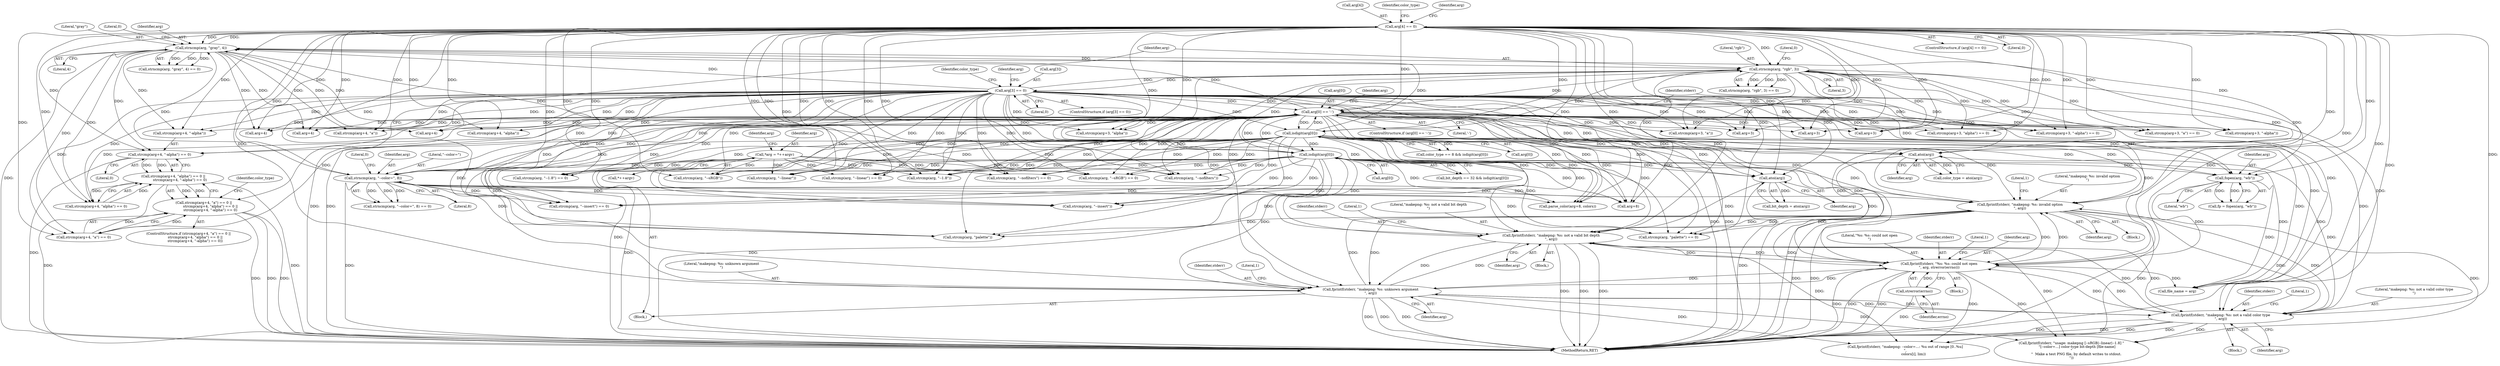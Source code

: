 digraph "0_Android_9d4853418ab2f754c2b63e091c29c5529b8b86ca_18@API" {
"1000331" [label="(Call,strcmp(arg+4, \"-alpha\") == 0)"];
"1000303" [label="(Call,arg[4] == 0)"];
"1000296" [label="(Call,strncmp(arg, \"gray\", 4))"];
"1000352" [label="(Call,arg[3] == 0)"];
"1000345" [label="(Call,strncmp(arg, \"rgb\", 3))"];
"1000271" [label="(Call,arg[0] == '-')"];
"1000435" [label="(Call,isdigit(arg[0]))"];
"1000397" [label="(Call,isdigit(arg[0]))"];
"1000210" [label="(Call,strncmp(arg, \"--color=\", 8))"];
"1000159" [label="(Call,*arg = *++argv)"];
"1000277" [label="(Call,fprintf(stderr, \"makepng: %s: invalid option\n\", arg))"];
"1000460" [label="(Call,fprintf(stderr, \"makepng: %s: not a valid bit depth\n\", arg))"];
"1000482" [label="(Call,fprintf(stderr, \"%s: %s: could not open\n\", arg, strerror(errno)))"];
"1000494" [label="(Call,fprintf(stderr, \"makepng: %s: unknown argument\n\", arg))"];
"1000423" [label="(Call,fprintf(stderr, \"makepng: %s: not a valid color type\n\", arg))"];
"1000404" [label="(Call,atoi(arg))"];
"1000474" [label="(Call,fopen(arg, \"wb\"))"];
"1000486" [label="(Call,strerror(errno))"];
"1000442" [label="(Call,atoi(arg))"];
"1000323" [label="(Call,strcmp(arg+4, \"alpha\") == 0 ||\n            strcmp(arg+4, \"-alpha\") == 0)"];
"1000315" [label="(Call,strcmp(arg+4, \"a\") == 0 ||\n            strcmp(arg+4, \"alpha\") == 0 ||\n            strcmp(arg+4, \"-alpha\") == 0)"];
"1000177" [label="(Call,strcmp(arg, \"--linear\"))"];
"1000316" [label="(Call,strcmp(arg+4, \"a\") == 0)"];
"1000333" [label="(Call,arg+4)"];
"1000295" [label="(Call,strncmp(arg, \"gray\", 4) == 0)"];
"1000485" [label="(Identifier,arg)"];
"1000472" [label="(Call,fp = fopen(arg, \"wb\"))"];
"1000496" [label="(Literal,\"makepng: %s: unknown argument\n\")"];
"1000375" [label="(Call,arg+3)"];
"1000216" [label="(Call,parse_color(arg+8, colors))"];
"1000326" [label="(Call,arg+4)"];
"1000443" [label="(Identifier,arg)"];
"1000217" [label="(Call,arg+8)"];
"1000460" [label="(Call,fprintf(stderr, \"makepng: %s: not a valid bit depth\n\", arg))"];
"1000402" [label="(Call,color_type = atoi(arg))"];
"1000318" [label="(Call,arg+4)"];
"1000304" [label="(Call,arg[4])"];
"1000422" [label="(Block,)"];
"1000462" [label="(Literal,\"makepng: %s: not a valid bit depth\n\")"];
"1000285" [label="(Call,strcmp(arg, \"palette\"))"];
"1000431" [label="(Call,bit_depth == 32 && isdigit(arg[0]))"];
"1000494" [label="(Call,fprintf(stderr, \"makepng: %s: unknown argument\n\", arg))"];
"1000277" [label="(Call,fprintf(stderr, \"makepng: %s: invalid option\n\", arg))"];
"1000228" [label="(Call,strcmp(arg, \"--insert\"))"];
"1000359" [label="(Identifier,color_type)"];
"1000344" [label="(Call,strncmp(arg, \"rgb\", 3) == 0)"];
"1000345" [label="(Call,strncmp(arg, \"rgb\", 3))"];
"1000199" [label="(Call,strcmp(arg, \"--nofilters\"))"];
"1000272" [label="(Call,arg[0])"];
"1000461" [label="(Identifier,stderr)"];
"1000490" [label="(Call,file_name = arg)"];
"1000278" [label="(Identifier,stderr)"];
"1000495" [label="(Identifier,stderr)"];
"1000348" [label="(Literal,3)"];
"1000271" [label="(Call,arg[0] == '-')"];
"1000303" [label="(Call,arg[4] == 0)"];
"1000299" [label="(Literal,4)"];
"1000366" [label="(Call,strcmp(arg+3, \"a\"))"];
"1000314" [label="(ControlStructure,if (strcmp(arg+4, \"a\") == 0 ||\n            strcmp(arg+4, \"alpha\") == 0 ||\n            strcmp(arg+4, \"-alpha\") == 0))"];
"1000165" [label="(Call,strcmp(arg, \"--sRGB\") == 0)"];
"1000347" [label="(Literal,\"rgb\")"];
"1000166" [label="(Call,strcmp(arg, \"--sRGB\"))"];
"1000317" [label="(Call,strcmp(arg+4, \"a\"))"];
"1000310" [label="(Identifier,color_type)"];
"1000187" [label="(Call,strcmp(arg, \"--1.8\") == 0)"];
"1000315" [label="(Call,strcmp(arg+4, \"a\") == 0 ||\n            strcmp(arg+4, \"alpha\") == 0 ||\n            strcmp(arg+4, \"-alpha\") == 0)"];
"1000324" [label="(Call,strcmp(arg+4, \"alpha\") == 0)"];
"1000280" [label="(Identifier,arg)"];
"1000296" [label="(Call,strncmp(arg, \"gray\", 4))"];
"1000270" [label="(ControlStructure,if (arg[0] == '-'))"];
"1000332" [label="(Call,strcmp(arg+4, \"-alpha\"))"];
"1000425" [label="(Literal,\"makepng: %s: not a valid color type\n\")"];
"1000393" [label="(Call,color_type == 8 && isdigit(arg[0]))"];
"1000161" [label="(Call,*++argv)"];
"1000368" [label="(Identifier,arg)"];
"1000346" [label="(Identifier,arg)"];
"1000405" [label="(Identifier,arg)"];
"1000381" [label="(Call,strcmp(arg+3, \"-alpha\"))"];
"1000214" [label="(Literal,0)"];
"1000323" [label="(Call,strcmp(arg+4, \"alpha\") == 0 ||\n            strcmp(arg+4, \"-alpha\") == 0)"];
"1000353" [label="(Call,arg[3])"];
"1000284" [label="(Call,strcmp(arg, \"palette\") == 0)"];
"1000497" [label="(Identifier,arg)"];
"1000211" [label="(Identifier,arg)"];
"1000398" [label="(Call,arg[0])"];
"1000424" [label="(Identifier,stderr)"];
"1000474" [label="(Call,fopen(arg, \"wb\"))"];
"1000475" [label="(Identifier,arg)"];
"1000340" [label="(Identifier,color_type)"];
"1000397" [label="(Call,isdigit(arg[0]))"];
"1000188" [label="(Call,strcmp(arg, \"--1.8\"))"];
"1000463" [label="(Identifier,arg)"];
"1000499" [label="(Literal,1)"];
"1000159" [label="(Call,*arg = *++argv)"];
"1000626" [label="(MethodReturn,RET)"];
"1000302" [label="(ControlStructure,if (arg[4] == 0))"];
"1000367" [label="(Call,arg+3)"];
"1000297" [label="(Identifier,arg)"];
"1000484" [label="(Literal,\"%s: %s: could not open\n\")"];
"1000486" [label="(Call,strerror(errno))"];
"1000276" [label="(Block,)"];
"1000279" [label="(Literal,\"makepng: %s: invalid option\n\")"];
"1000465" [label="(Literal,1)"];
"1000210" [label="(Call,strncmp(arg, \"--color=\", 8))"];
"1000483" [label="(Identifier,stderr)"];
"1000337" [label="(Literal,0)"];
"1000160" [label="(Identifier,arg)"];
"1000325" [label="(Call,strcmp(arg+4, \"alpha\"))"];
"1000428" [label="(Literal,1)"];
"1000157" [label="(Block,)"];
"1000275" [label="(Literal,'-')"];
"1000382" [label="(Call,arg+3)"];
"1000351" [label="(ControlStructure,if (arg[3] == 0))"];
"1000356" [label="(Literal,0)"];
"1000282" [label="(Literal,1)"];
"1000227" [label="(Call,strcmp(arg, \"--insert\") == 0)"];
"1000167" [label="(Identifier,arg)"];
"1000489" [label="(Literal,1)"];
"1000209" [label="(Call,strncmp(arg, \"--color=\", 8) == 0)"];
"1000373" [label="(Call,strcmp(arg+3, \"alpha\") == 0)"];
"1000426" [label="(Identifier,arg)"];
"1000352" [label="(Call,arg[3] == 0)"];
"1000404" [label="(Call,atoi(arg))"];
"1000349" [label="(Literal,0)"];
"1000440" [label="(Call,bit_depth = atoi(arg))"];
"1000176" [label="(Call,strcmp(arg, \"--linear\") == 0)"];
"1000380" [label="(Call,strcmp(arg+3, \"-alpha\") == 0)"];
"1000365" [label="(Call,strcmp(arg+3, \"a\") == 0)"];
"1000459" [label="(Block,)"];
"1000482" [label="(Call,fprintf(stderr, \"%s: %s: could not open\n\", arg, strerror(errno)))"];
"1000436" [label="(Call,arg[0])"];
"1000213" [label="(Literal,8)"];
"1000212" [label="(Literal,\"--color=\")"];
"1000298" [label="(Literal,\"gray\")"];
"1000487" [label="(Identifier,errno)"];
"1000509" [label="(Call,fprintf(stderr, \"usage: makepng [--sRGB|--linear|--1.8] \"\n          \"[--color=...] color-type bit-depth [file-name]\n\"\n         \"  Make a test PNG file, by default writes to stdout.\n\"))"];
"1000442" [label="(Call,atoi(arg))"];
"1000300" [label="(Literal,0)"];
"1000319" [label="(Identifier,arg)"];
"1000374" [label="(Call,strcmp(arg+3, \"alpha\"))"];
"1000435" [label="(Call,isdigit(arg[0]))"];
"1000331" [label="(Call,strcmp(arg+4, \"-alpha\") == 0)"];
"1000423" [label="(Call,fprintf(stderr, \"makepng: %s: not a valid color type\n\", arg))"];
"1000307" [label="(Literal,0)"];
"1000476" [label="(Literal,\"wb\")"];
"1000198" [label="(Call,strcmp(arg, \"--nofilters\") == 0)"];
"1000286" [label="(Identifier,arg)"];
"1000547" [label="(Call,fprintf(stderr, \"makepng: --color=...: %u out of range [0..%u]\n\",\n               colors[i], lim))"];
"1000481" [label="(Block,)"];
"1000331" -> "1000323"  [label="AST: "];
"1000331" -> "1000337"  [label="CFG: "];
"1000332" -> "1000331"  [label="AST: "];
"1000337" -> "1000331"  [label="AST: "];
"1000323" -> "1000331"  [label="CFG: "];
"1000331" -> "1000626"  [label="DDG: "];
"1000331" -> "1000323"  [label="DDG: "];
"1000331" -> "1000323"  [label="DDG: "];
"1000303" -> "1000331"  [label="DDG: "];
"1000352" -> "1000331"  [label="DDG: "];
"1000271" -> "1000331"  [label="DDG: "];
"1000296" -> "1000331"  [label="DDG: "];
"1000303" -> "1000302"  [label="AST: "];
"1000303" -> "1000307"  [label="CFG: "];
"1000304" -> "1000303"  [label="AST: "];
"1000307" -> "1000303"  [label="AST: "];
"1000310" -> "1000303"  [label="CFG: "];
"1000319" -> "1000303"  [label="CFG: "];
"1000303" -> "1000626"  [label="DDG: "];
"1000303" -> "1000626"  [label="DDG: "];
"1000303" -> "1000165"  [label="DDG: "];
"1000303" -> "1000166"  [label="DDG: "];
"1000303" -> "1000176"  [label="DDG: "];
"1000303" -> "1000177"  [label="DDG: "];
"1000303" -> "1000187"  [label="DDG: "];
"1000303" -> "1000188"  [label="DDG: "];
"1000303" -> "1000198"  [label="DDG: "];
"1000303" -> "1000199"  [label="DDG: "];
"1000303" -> "1000210"  [label="DDG: "];
"1000303" -> "1000216"  [label="DDG: "];
"1000303" -> "1000217"  [label="DDG: "];
"1000303" -> "1000227"  [label="DDG: "];
"1000303" -> "1000228"  [label="DDG: "];
"1000303" -> "1000271"  [label="DDG: "];
"1000303" -> "1000277"  [label="DDG: "];
"1000303" -> "1000284"  [label="DDG: "];
"1000303" -> "1000285"  [label="DDG: "];
"1000303" -> "1000296"  [label="DDG: "];
"1000296" -> "1000303"  [label="DDG: "];
"1000303" -> "1000316"  [label="DDG: "];
"1000303" -> "1000317"  [label="DDG: "];
"1000303" -> "1000318"  [label="DDG: "];
"1000303" -> "1000324"  [label="DDG: "];
"1000303" -> "1000325"  [label="DDG: "];
"1000303" -> "1000326"  [label="DDG: "];
"1000303" -> "1000332"  [label="DDG: "];
"1000303" -> "1000333"  [label="DDG: "];
"1000303" -> "1000345"  [label="DDG: "];
"1000303" -> "1000365"  [label="DDG: "];
"1000303" -> "1000366"  [label="DDG: "];
"1000303" -> "1000367"  [label="DDG: "];
"1000303" -> "1000373"  [label="DDG: "];
"1000303" -> "1000374"  [label="DDG: "];
"1000303" -> "1000375"  [label="DDG: "];
"1000303" -> "1000380"  [label="DDG: "];
"1000303" -> "1000381"  [label="DDG: "];
"1000303" -> "1000382"  [label="DDG: "];
"1000303" -> "1000397"  [label="DDG: "];
"1000303" -> "1000404"  [label="DDG: "];
"1000303" -> "1000423"  [label="DDG: "];
"1000303" -> "1000435"  [label="DDG: "];
"1000303" -> "1000442"  [label="DDG: "];
"1000303" -> "1000460"  [label="DDG: "];
"1000303" -> "1000474"  [label="DDG: "];
"1000303" -> "1000482"  [label="DDG: "];
"1000303" -> "1000490"  [label="DDG: "];
"1000303" -> "1000494"  [label="DDG: "];
"1000296" -> "1000295"  [label="AST: "];
"1000296" -> "1000299"  [label="CFG: "];
"1000297" -> "1000296"  [label="AST: "];
"1000298" -> "1000296"  [label="AST: "];
"1000299" -> "1000296"  [label="AST: "];
"1000300" -> "1000296"  [label="CFG: "];
"1000296" -> "1000626"  [label="DDG: "];
"1000296" -> "1000295"  [label="DDG: "];
"1000296" -> "1000295"  [label="DDG: "];
"1000296" -> "1000295"  [label="DDG: "];
"1000352" -> "1000296"  [label="DDG: "];
"1000271" -> "1000296"  [label="DDG: "];
"1000210" -> "1000296"  [label="DDG: "];
"1000277" -> "1000296"  [label="DDG: "];
"1000435" -> "1000296"  [label="DDG: "];
"1000397" -> "1000296"  [label="DDG: "];
"1000296" -> "1000316"  [label="DDG: "];
"1000296" -> "1000317"  [label="DDG: "];
"1000296" -> "1000318"  [label="DDG: "];
"1000296" -> "1000324"  [label="DDG: "];
"1000296" -> "1000325"  [label="DDG: "];
"1000296" -> "1000326"  [label="DDG: "];
"1000296" -> "1000332"  [label="DDG: "];
"1000296" -> "1000333"  [label="DDG: "];
"1000296" -> "1000345"  [label="DDG: "];
"1000352" -> "1000351"  [label="AST: "];
"1000352" -> "1000356"  [label="CFG: "];
"1000353" -> "1000352"  [label="AST: "];
"1000356" -> "1000352"  [label="AST: "];
"1000359" -> "1000352"  [label="CFG: "];
"1000368" -> "1000352"  [label="CFG: "];
"1000352" -> "1000626"  [label="DDG: "];
"1000352" -> "1000626"  [label="DDG: "];
"1000352" -> "1000165"  [label="DDG: "];
"1000352" -> "1000166"  [label="DDG: "];
"1000352" -> "1000176"  [label="DDG: "];
"1000352" -> "1000177"  [label="DDG: "];
"1000352" -> "1000187"  [label="DDG: "];
"1000352" -> "1000188"  [label="DDG: "];
"1000352" -> "1000198"  [label="DDG: "];
"1000352" -> "1000199"  [label="DDG: "];
"1000352" -> "1000210"  [label="DDG: "];
"1000352" -> "1000216"  [label="DDG: "];
"1000352" -> "1000217"  [label="DDG: "];
"1000352" -> "1000227"  [label="DDG: "];
"1000352" -> "1000228"  [label="DDG: "];
"1000352" -> "1000271"  [label="DDG: "];
"1000352" -> "1000277"  [label="DDG: "];
"1000352" -> "1000284"  [label="DDG: "];
"1000352" -> "1000285"  [label="DDG: "];
"1000352" -> "1000316"  [label="DDG: "];
"1000352" -> "1000317"  [label="DDG: "];
"1000352" -> "1000318"  [label="DDG: "];
"1000352" -> "1000324"  [label="DDG: "];
"1000352" -> "1000325"  [label="DDG: "];
"1000352" -> "1000326"  [label="DDG: "];
"1000352" -> "1000332"  [label="DDG: "];
"1000352" -> "1000333"  [label="DDG: "];
"1000352" -> "1000345"  [label="DDG: "];
"1000345" -> "1000352"  [label="DDG: "];
"1000352" -> "1000365"  [label="DDG: "];
"1000352" -> "1000366"  [label="DDG: "];
"1000352" -> "1000367"  [label="DDG: "];
"1000352" -> "1000373"  [label="DDG: "];
"1000352" -> "1000374"  [label="DDG: "];
"1000352" -> "1000375"  [label="DDG: "];
"1000352" -> "1000380"  [label="DDG: "];
"1000352" -> "1000381"  [label="DDG: "];
"1000352" -> "1000382"  [label="DDG: "];
"1000352" -> "1000397"  [label="DDG: "];
"1000352" -> "1000404"  [label="DDG: "];
"1000352" -> "1000423"  [label="DDG: "];
"1000352" -> "1000435"  [label="DDG: "];
"1000352" -> "1000442"  [label="DDG: "];
"1000352" -> "1000460"  [label="DDG: "];
"1000352" -> "1000474"  [label="DDG: "];
"1000352" -> "1000482"  [label="DDG: "];
"1000352" -> "1000490"  [label="DDG: "];
"1000352" -> "1000494"  [label="DDG: "];
"1000345" -> "1000344"  [label="AST: "];
"1000345" -> "1000348"  [label="CFG: "];
"1000346" -> "1000345"  [label="AST: "];
"1000347" -> "1000345"  [label="AST: "];
"1000348" -> "1000345"  [label="AST: "];
"1000349" -> "1000345"  [label="CFG: "];
"1000345" -> "1000626"  [label="DDG: "];
"1000345" -> "1000344"  [label="DDG: "];
"1000345" -> "1000344"  [label="DDG: "];
"1000345" -> "1000344"  [label="DDG: "];
"1000271" -> "1000345"  [label="DDG: "];
"1000345" -> "1000365"  [label="DDG: "];
"1000345" -> "1000366"  [label="DDG: "];
"1000345" -> "1000367"  [label="DDG: "];
"1000345" -> "1000373"  [label="DDG: "];
"1000345" -> "1000374"  [label="DDG: "];
"1000345" -> "1000375"  [label="DDG: "];
"1000345" -> "1000380"  [label="DDG: "];
"1000345" -> "1000381"  [label="DDG: "];
"1000345" -> "1000382"  [label="DDG: "];
"1000345" -> "1000397"  [label="DDG: "];
"1000345" -> "1000404"  [label="DDG: "];
"1000345" -> "1000435"  [label="DDG: "];
"1000345" -> "1000442"  [label="DDG: "];
"1000345" -> "1000474"  [label="DDG: "];
"1000345" -> "1000494"  [label="DDG: "];
"1000271" -> "1000270"  [label="AST: "];
"1000271" -> "1000275"  [label="CFG: "];
"1000272" -> "1000271"  [label="AST: "];
"1000275" -> "1000271"  [label="AST: "];
"1000278" -> "1000271"  [label="CFG: "];
"1000286" -> "1000271"  [label="CFG: "];
"1000271" -> "1000626"  [label="DDG: "];
"1000271" -> "1000626"  [label="DDG: "];
"1000271" -> "1000165"  [label="DDG: "];
"1000271" -> "1000166"  [label="DDG: "];
"1000271" -> "1000176"  [label="DDG: "];
"1000271" -> "1000177"  [label="DDG: "];
"1000271" -> "1000187"  [label="DDG: "];
"1000271" -> "1000188"  [label="DDG: "];
"1000271" -> "1000198"  [label="DDG: "];
"1000271" -> "1000199"  [label="DDG: "];
"1000271" -> "1000210"  [label="DDG: "];
"1000271" -> "1000216"  [label="DDG: "];
"1000271" -> "1000217"  [label="DDG: "];
"1000271" -> "1000227"  [label="DDG: "];
"1000271" -> "1000228"  [label="DDG: "];
"1000435" -> "1000271"  [label="DDG: "];
"1000397" -> "1000271"  [label="DDG: "];
"1000210" -> "1000271"  [label="DDG: "];
"1000271" -> "1000277"  [label="DDG: "];
"1000271" -> "1000284"  [label="DDG: "];
"1000271" -> "1000285"  [label="DDG: "];
"1000271" -> "1000316"  [label="DDG: "];
"1000271" -> "1000317"  [label="DDG: "];
"1000271" -> "1000318"  [label="DDG: "];
"1000271" -> "1000324"  [label="DDG: "];
"1000271" -> "1000325"  [label="DDG: "];
"1000271" -> "1000326"  [label="DDG: "];
"1000271" -> "1000332"  [label="DDG: "];
"1000271" -> "1000333"  [label="DDG: "];
"1000271" -> "1000365"  [label="DDG: "];
"1000271" -> "1000366"  [label="DDG: "];
"1000271" -> "1000367"  [label="DDG: "];
"1000271" -> "1000373"  [label="DDG: "];
"1000271" -> "1000374"  [label="DDG: "];
"1000271" -> "1000375"  [label="DDG: "];
"1000271" -> "1000380"  [label="DDG: "];
"1000271" -> "1000381"  [label="DDG: "];
"1000271" -> "1000382"  [label="DDG: "];
"1000271" -> "1000397"  [label="DDG: "];
"1000271" -> "1000404"  [label="DDG: "];
"1000271" -> "1000423"  [label="DDG: "];
"1000271" -> "1000435"  [label="DDG: "];
"1000271" -> "1000442"  [label="DDG: "];
"1000271" -> "1000460"  [label="DDG: "];
"1000271" -> "1000474"  [label="DDG: "];
"1000271" -> "1000482"  [label="DDG: "];
"1000271" -> "1000490"  [label="DDG: "];
"1000271" -> "1000494"  [label="DDG: "];
"1000435" -> "1000431"  [label="AST: "];
"1000435" -> "1000436"  [label="CFG: "];
"1000436" -> "1000435"  [label="AST: "];
"1000431" -> "1000435"  [label="CFG: "];
"1000435" -> "1000626"  [label="DDG: "];
"1000435" -> "1000165"  [label="DDG: "];
"1000435" -> "1000166"  [label="DDG: "];
"1000435" -> "1000176"  [label="DDG: "];
"1000435" -> "1000177"  [label="DDG: "];
"1000435" -> "1000187"  [label="DDG: "];
"1000435" -> "1000188"  [label="DDG: "];
"1000435" -> "1000198"  [label="DDG: "];
"1000435" -> "1000199"  [label="DDG: "];
"1000435" -> "1000210"  [label="DDG: "];
"1000435" -> "1000216"  [label="DDG: "];
"1000435" -> "1000217"  [label="DDG: "];
"1000435" -> "1000227"  [label="DDG: "];
"1000435" -> "1000228"  [label="DDG: "];
"1000435" -> "1000277"  [label="DDG: "];
"1000435" -> "1000284"  [label="DDG: "];
"1000435" -> "1000285"  [label="DDG: "];
"1000435" -> "1000431"  [label="DDG: "];
"1000397" -> "1000435"  [label="DDG: "];
"1000435" -> "1000442"  [label="DDG: "];
"1000435" -> "1000460"  [label="DDG: "];
"1000435" -> "1000474"  [label="DDG: "];
"1000435" -> "1000482"  [label="DDG: "];
"1000435" -> "1000490"  [label="DDG: "];
"1000435" -> "1000494"  [label="DDG: "];
"1000397" -> "1000393"  [label="AST: "];
"1000397" -> "1000398"  [label="CFG: "];
"1000398" -> "1000397"  [label="AST: "];
"1000393" -> "1000397"  [label="CFG: "];
"1000397" -> "1000626"  [label="DDG: "];
"1000397" -> "1000165"  [label="DDG: "];
"1000397" -> "1000166"  [label="DDG: "];
"1000397" -> "1000176"  [label="DDG: "];
"1000397" -> "1000177"  [label="DDG: "];
"1000397" -> "1000187"  [label="DDG: "];
"1000397" -> "1000188"  [label="DDG: "];
"1000397" -> "1000198"  [label="DDG: "];
"1000397" -> "1000199"  [label="DDG: "];
"1000397" -> "1000210"  [label="DDG: "];
"1000397" -> "1000216"  [label="DDG: "];
"1000397" -> "1000217"  [label="DDG: "];
"1000397" -> "1000227"  [label="DDG: "];
"1000397" -> "1000228"  [label="DDG: "];
"1000397" -> "1000277"  [label="DDG: "];
"1000397" -> "1000284"  [label="DDG: "];
"1000397" -> "1000285"  [label="DDG: "];
"1000397" -> "1000393"  [label="DDG: "];
"1000397" -> "1000404"  [label="DDG: "];
"1000397" -> "1000423"  [label="DDG: "];
"1000397" -> "1000442"  [label="DDG: "];
"1000397" -> "1000460"  [label="DDG: "];
"1000397" -> "1000474"  [label="DDG: "];
"1000397" -> "1000482"  [label="DDG: "];
"1000397" -> "1000490"  [label="DDG: "];
"1000397" -> "1000494"  [label="DDG: "];
"1000210" -> "1000209"  [label="AST: "];
"1000210" -> "1000213"  [label="CFG: "];
"1000211" -> "1000210"  [label="AST: "];
"1000212" -> "1000210"  [label="AST: "];
"1000213" -> "1000210"  [label="AST: "];
"1000214" -> "1000210"  [label="CFG: "];
"1000210" -> "1000626"  [label="DDG: "];
"1000210" -> "1000209"  [label="DDG: "];
"1000210" -> "1000209"  [label="DDG: "];
"1000210" -> "1000209"  [label="DDG: "];
"1000159" -> "1000210"  [label="DDG: "];
"1000210" -> "1000216"  [label="DDG: "];
"1000210" -> "1000217"  [label="DDG: "];
"1000210" -> "1000227"  [label="DDG: "];
"1000210" -> "1000228"  [label="DDG: "];
"1000210" -> "1000277"  [label="DDG: "];
"1000210" -> "1000284"  [label="DDG: "];
"1000210" -> "1000285"  [label="DDG: "];
"1000159" -> "1000157"  [label="AST: "];
"1000159" -> "1000161"  [label="CFG: "];
"1000160" -> "1000159"  [label="AST: "];
"1000161" -> "1000159"  [label="AST: "];
"1000167" -> "1000159"  [label="CFG: "];
"1000159" -> "1000626"  [label="DDG: "];
"1000159" -> "1000165"  [label="DDG: "];
"1000159" -> "1000166"  [label="DDG: "];
"1000159" -> "1000176"  [label="DDG: "];
"1000159" -> "1000177"  [label="DDG: "];
"1000159" -> "1000187"  [label="DDG: "];
"1000159" -> "1000188"  [label="DDG: "];
"1000159" -> "1000198"  [label="DDG: "];
"1000159" -> "1000199"  [label="DDG: "];
"1000277" -> "1000276"  [label="AST: "];
"1000277" -> "1000280"  [label="CFG: "];
"1000278" -> "1000277"  [label="AST: "];
"1000279" -> "1000277"  [label="AST: "];
"1000280" -> "1000277"  [label="AST: "];
"1000282" -> "1000277"  [label="CFG: "];
"1000277" -> "1000626"  [label="DDG: "];
"1000277" -> "1000626"  [label="DDG: "];
"1000460" -> "1000277"  [label="DDG: "];
"1000482" -> "1000277"  [label="DDG: "];
"1000494" -> "1000277"  [label="DDG: "];
"1000423" -> "1000277"  [label="DDG: "];
"1000277" -> "1000284"  [label="DDG: "];
"1000277" -> "1000285"  [label="DDG: "];
"1000277" -> "1000423"  [label="DDG: "];
"1000277" -> "1000460"  [label="DDG: "];
"1000277" -> "1000482"  [label="DDG: "];
"1000277" -> "1000494"  [label="DDG: "];
"1000277" -> "1000509"  [label="DDG: "];
"1000277" -> "1000547"  [label="DDG: "];
"1000460" -> "1000459"  [label="AST: "];
"1000460" -> "1000463"  [label="CFG: "];
"1000461" -> "1000460"  [label="AST: "];
"1000462" -> "1000460"  [label="AST: "];
"1000463" -> "1000460"  [label="AST: "];
"1000465" -> "1000460"  [label="CFG: "];
"1000460" -> "1000626"  [label="DDG: "];
"1000460" -> "1000626"  [label="DDG: "];
"1000460" -> "1000626"  [label="DDG: "];
"1000460" -> "1000423"  [label="DDG: "];
"1000482" -> "1000460"  [label="DDG: "];
"1000494" -> "1000460"  [label="DDG: "];
"1000423" -> "1000460"  [label="DDG: "];
"1000442" -> "1000460"  [label="DDG: "];
"1000460" -> "1000482"  [label="DDG: "];
"1000460" -> "1000494"  [label="DDG: "];
"1000460" -> "1000509"  [label="DDG: "];
"1000460" -> "1000547"  [label="DDG: "];
"1000482" -> "1000481"  [label="AST: "];
"1000482" -> "1000486"  [label="CFG: "];
"1000483" -> "1000482"  [label="AST: "];
"1000484" -> "1000482"  [label="AST: "];
"1000485" -> "1000482"  [label="AST: "];
"1000486" -> "1000482"  [label="AST: "];
"1000489" -> "1000482"  [label="CFG: "];
"1000482" -> "1000626"  [label="DDG: "];
"1000482" -> "1000626"  [label="DDG: "];
"1000482" -> "1000626"  [label="DDG: "];
"1000482" -> "1000423"  [label="DDG: "];
"1000494" -> "1000482"  [label="DDG: "];
"1000423" -> "1000482"  [label="DDG: "];
"1000474" -> "1000482"  [label="DDG: "];
"1000486" -> "1000482"  [label="DDG: "];
"1000482" -> "1000490"  [label="DDG: "];
"1000482" -> "1000494"  [label="DDG: "];
"1000482" -> "1000509"  [label="DDG: "];
"1000482" -> "1000547"  [label="DDG: "];
"1000494" -> "1000157"  [label="AST: "];
"1000494" -> "1000497"  [label="CFG: "];
"1000495" -> "1000494"  [label="AST: "];
"1000496" -> "1000494"  [label="AST: "];
"1000497" -> "1000494"  [label="AST: "];
"1000499" -> "1000494"  [label="CFG: "];
"1000494" -> "1000626"  [label="DDG: "];
"1000494" -> "1000626"  [label="DDG: "];
"1000494" -> "1000626"  [label="DDG: "];
"1000494" -> "1000423"  [label="DDG: "];
"1000423" -> "1000494"  [label="DDG: "];
"1000494" -> "1000509"  [label="DDG: "];
"1000494" -> "1000547"  [label="DDG: "];
"1000423" -> "1000422"  [label="AST: "];
"1000423" -> "1000426"  [label="CFG: "];
"1000424" -> "1000423"  [label="AST: "];
"1000425" -> "1000423"  [label="AST: "];
"1000426" -> "1000423"  [label="AST: "];
"1000428" -> "1000423"  [label="CFG: "];
"1000423" -> "1000626"  [label="DDG: "];
"1000423" -> "1000626"  [label="DDG: "];
"1000423" -> "1000626"  [label="DDG: "];
"1000404" -> "1000423"  [label="DDG: "];
"1000423" -> "1000509"  [label="DDG: "];
"1000423" -> "1000547"  [label="DDG: "];
"1000404" -> "1000402"  [label="AST: "];
"1000404" -> "1000405"  [label="CFG: "];
"1000405" -> "1000404"  [label="AST: "];
"1000402" -> "1000404"  [label="CFG: "];
"1000404" -> "1000626"  [label="DDG: "];
"1000404" -> "1000402"  [label="DDG: "];
"1000474" -> "1000472"  [label="AST: "];
"1000474" -> "1000476"  [label="CFG: "];
"1000475" -> "1000474"  [label="AST: "];
"1000476" -> "1000474"  [label="AST: "];
"1000472" -> "1000474"  [label="CFG: "];
"1000474" -> "1000472"  [label="DDG: "];
"1000474" -> "1000472"  [label="DDG: "];
"1000474" -> "1000490"  [label="DDG: "];
"1000486" -> "1000487"  [label="CFG: "];
"1000487" -> "1000486"  [label="AST: "];
"1000486" -> "1000626"  [label="DDG: "];
"1000442" -> "1000440"  [label="AST: "];
"1000442" -> "1000443"  [label="CFG: "];
"1000443" -> "1000442"  [label="AST: "];
"1000440" -> "1000442"  [label="CFG: "];
"1000442" -> "1000626"  [label="DDG: "];
"1000442" -> "1000440"  [label="DDG: "];
"1000323" -> "1000315"  [label="AST: "];
"1000323" -> "1000324"  [label="CFG: "];
"1000324" -> "1000323"  [label="AST: "];
"1000315" -> "1000323"  [label="CFG: "];
"1000323" -> "1000626"  [label="DDG: "];
"1000323" -> "1000626"  [label="DDG: "];
"1000323" -> "1000315"  [label="DDG: "];
"1000323" -> "1000315"  [label="DDG: "];
"1000324" -> "1000323"  [label="DDG: "];
"1000324" -> "1000323"  [label="DDG: "];
"1000315" -> "1000314"  [label="AST: "];
"1000315" -> "1000316"  [label="CFG: "];
"1000316" -> "1000315"  [label="AST: "];
"1000340" -> "1000315"  [label="CFG: "];
"1000346" -> "1000315"  [label="CFG: "];
"1000315" -> "1000626"  [label="DDG: "];
"1000315" -> "1000626"  [label="DDG: "];
"1000315" -> "1000626"  [label="DDG: "];
"1000316" -> "1000315"  [label="DDG: "];
"1000316" -> "1000315"  [label="DDG: "];
}
